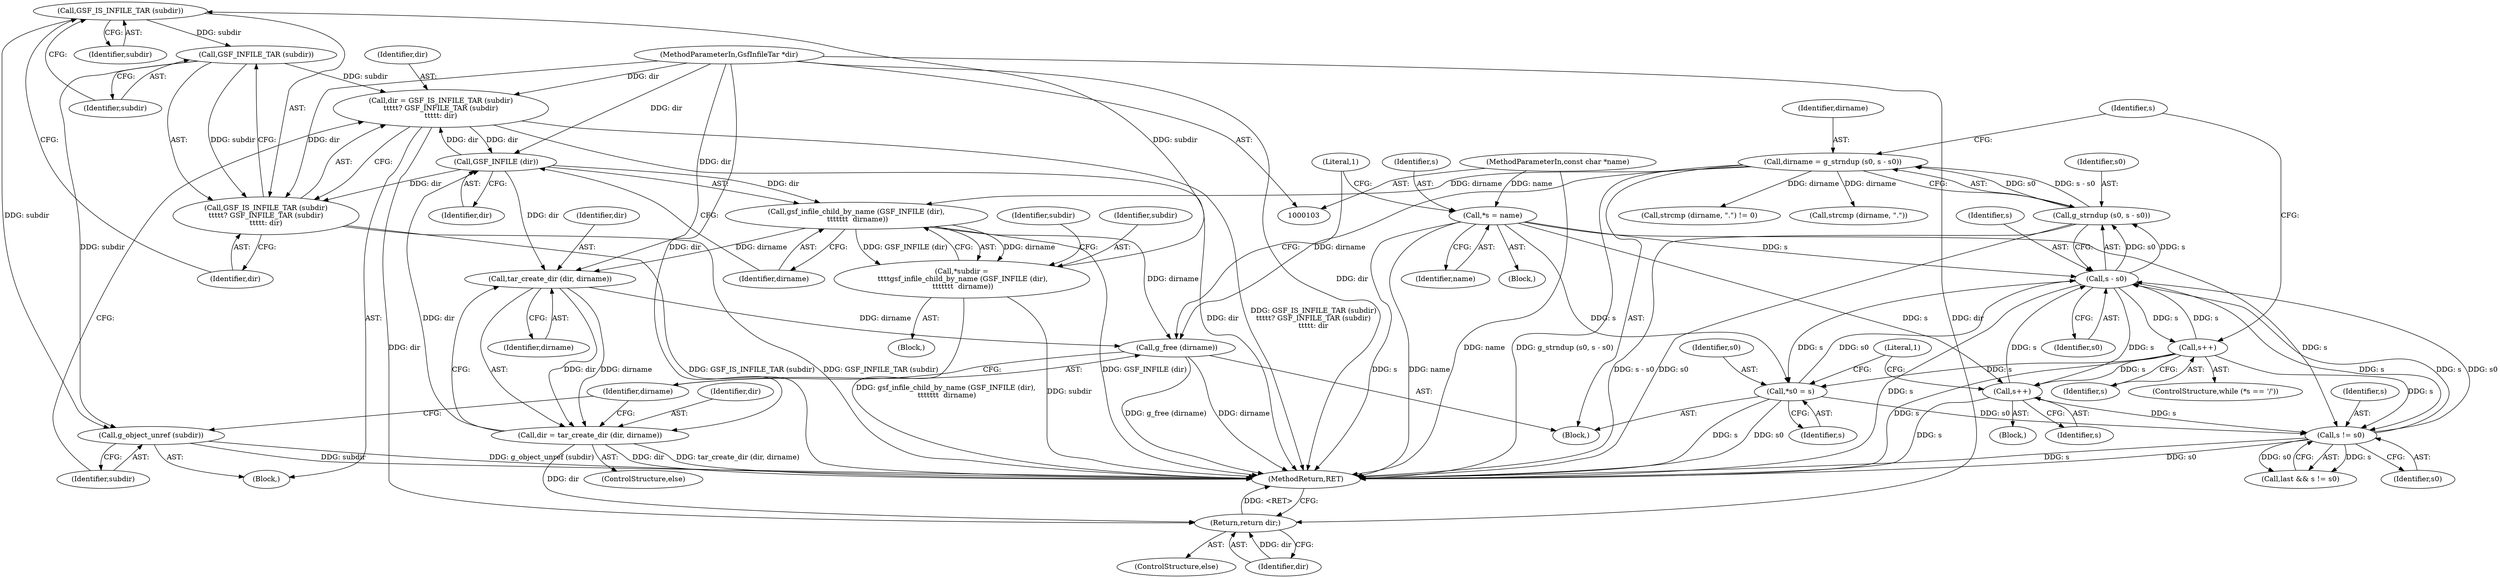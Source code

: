 digraph "0_libgsf_95a8351a75758cf10b3bf6abae0b6b461f90d9e5@pointer" {
"1000181" [label="(Call,GSF_IS_INFILE_TAR (subdir))"];
"1000169" [label="(Call,*subdir =\n \t\t\t\tgsf_infile_child_by_name (GSF_INFILE (dir),\n \t\t\t\t\t\t\t  dirname))"];
"1000171" [label="(Call,gsf_infile_child_by_name (GSF_INFILE (dir),\n \t\t\t\t\t\t\t  dirname))"];
"1000172" [label="(Call,GSF_INFILE (dir))"];
"1000189" [label="(Call,dir = tar_create_dir (dir, dirname))"];
"1000191" [label="(Call,tar_create_dir (dir, dirname))"];
"1000104" [label="(MethodParameterIn,GsfInfileTar *dir)"];
"1000178" [label="(Call,dir = GSF_IS_INFILE_TAR (subdir)\n\t\t\t\t\t? GSF_INFILE_TAR (subdir)\n\t\t\t\t\t: dir)"];
"1000183" [label="(Call,GSF_INFILE_TAR (subdir))"];
"1000181" [label="(Call,GSF_IS_INFILE_TAR (subdir))"];
"1000147" [label="(Call,dirname = g_strndup (s0, s - s0))"];
"1000149" [label="(Call,g_strndup (s0, s - s0))"];
"1000151" [label="(Call,s - s0)"];
"1000132" [label="(Call,s != s0)"];
"1000145" [label="(Call,s++)"];
"1000159" [label="(Call,s++)"];
"1000109" [label="(Call,*s = name)"];
"1000105" [label="(MethodParameterIn,const char *name)"];
"1000116" [label="(Call,*s0 = s)"];
"1000137" [label="(Return,return dir;)"];
"1000186" [label="(Call,g_object_unref (subdir))"];
"1000194" [label="(Call,g_free (dirname))"];
"1000180" [label="(Call,GSF_IS_INFILE_TAR (subdir)\n\t\t\t\t\t? GSF_INFILE_TAR (subdir)\n\t\t\t\t\t: dir)"];
"1000182" [label="(Identifier,subdir)"];
"1000188" [label="(ControlStructure,else)"];
"1000196" [label="(MethodReturn,RET)"];
"1000122" [label="(Block,)"];
"1000151" [label="(Call,s - s0)"];
"1000191" [label="(Call,tar_create_dir (dir, dirname))"];
"1000186" [label="(Call,g_object_unref (subdir))"];
"1000177" [label="(Block,)"];
"1000137" [label="(Return,return dir;)"];
"1000194" [label="(Call,g_free (dirname))"];
"1000167" [label="(Block,)"];
"1000130" [label="(Call,last && s != s0)"];
"1000180" [label="(Call,GSF_IS_INFILE_TAR (subdir)\n\t\t\t\t\t? GSF_INFILE_TAR (subdir)\n\t\t\t\t\t: dir)"];
"1000157" [label="(Identifier,s)"];
"1000104" [label="(MethodParameterIn,GsfInfileTar *dir)"];
"1000111" [label="(Identifier,name)"];
"1000109" [label="(Call,*s = name)"];
"1000171" [label="(Call,gsf_infile_child_by_name (GSF_INFILE (dir),\n \t\t\t\t\t\t\t  dirname))"];
"1000117" [label="(Identifier,s0)"];
"1000189" [label="(Call,dir = tar_create_dir (dir, dirname))"];
"1000110" [label="(Identifier,s)"];
"1000113" [label="(Literal,1)"];
"1000184" [label="(Identifier,subdir)"];
"1000190" [label="(Identifier,dir)"];
"1000118" [label="(Identifier,s)"];
"1000136" [label="(ControlStructure,else)"];
"1000148" [label="(Identifier,dirname)"];
"1000147" [label="(Call,dirname = g_strndup (s0, s - s0))"];
"1000169" [label="(Call,*subdir =\n \t\t\t\tgsf_infile_child_by_name (GSF_INFILE (dir),\n \t\t\t\t\t\t\t  dirname))"];
"1000160" [label="(Identifier,s)"];
"1000138" [label="(Identifier,dir)"];
"1000146" [label="(Identifier,s)"];
"1000183" [label="(Call,GSF_INFILE_TAR (subdir))"];
"1000178" [label="(Call,dir = GSF_IS_INFILE_TAR (subdir)\n\t\t\t\t\t? GSF_INFILE_TAR (subdir)\n\t\t\t\t\t: dir)"];
"1000153" [label="(Identifier,s0)"];
"1000133" [label="(Identifier,s)"];
"1000107" [label="(Block,)"];
"1000159" [label="(Call,s++)"];
"1000187" [label="(Identifier,subdir)"];
"1000162" [label="(Call,strcmp (dirname, \".\") != 0)"];
"1000163" [label="(Call,strcmp (dirname, \".\"))"];
"1000149" [label="(Call,g_strndup (s0, s - s0))"];
"1000116" [label="(Call,*s0 = s)"];
"1000195" [label="(Identifier,dirname)"];
"1000154" [label="(ControlStructure,while (*s == '/'))"];
"1000179" [label="(Identifier,dir)"];
"1000176" [label="(Identifier,subdir)"];
"1000134" [label="(Identifier,s0)"];
"1000192" [label="(Identifier,dir)"];
"1000170" [label="(Identifier,subdir)"];
"1000174" [label="(Identifier,dirname)"];
"1000114" [label="(Block,)"];
"1000152" [label="(Identifier,s)"];
"1000173" [label="(Identifier,dir)"];
"1000132" [label="(Call,s != s0)"];
"1000145" [label="(Call,s++)"];
"1000150" [label="(Identifier,s0)"];
"1000105" [label="(MethodParameterIn,const char *name)"];
"1000172" [label="(Call,GSF_INFILE (dir))"];
"1000185" [label="(Identifier,dir)"];
"1000193" [label="(Identifier,dirname)"];
"1000121" [label="(Literal,1)"];
"1000181" [label="(Call,GSF_IS_INFILE_TAR (subdir))"];
"1000181" -> "1000180"  [label="AST: "];
"1000181" -> "1000182"  [label="CFG: "];
"1000182" -> "1000181"  [label="AST: "];
"1000184" -> "1000181"  [label="CFG: "];
"1000185" -> "1000181"  [label="CFG: "];
"1000169" -> "1000181"  [label="DDG: subdir"];
"1000181" -> "1000183"  [label="DDG: subdir"];
"1000181" -> "1000186"  [label="DDG: subdir"];
"1000169" -> "1000167"  [label="AST: "];
"1000169" -> "1000171"  [label="CFG: "];
"1000170" -> "1000169"  [label="AST: "];
"1000171" -> "1000169"  [label="AST: "];
"1000176" -> "1000169"  [label="CFG: "];
"1000169" -> "1000196"  [label="DDG: gsf_infile_child_by_name (GSF_INFILE (dir),\n \t\t\t\t\t\t\t  dirname)"];
"1000169" -> "1000196"  [label="DDG: subdir"];
"1000171" -> "1000169"  [label="DDG: GSF_INFILE (dir)"];
"1000171" -> "1000169"  [label="DDG: dirname"];
"1000171" -> "1000174"  [label="CFG: "];
"1000172" -> "1000171"  [label="AST: "];
"1000174" -> "1000171"  [label="AST: "];
"1000171" -> "1000196"  [label="DDG: GSF_INFILE (dir)"];
"1000172" -> "1000171"  [label="DDG: dir"];
"1000147" -> "1000171"  [label="DDG: dirname"];
"1000171" -> "1000191"  [label="DDG: dirname"];
"1000171" -> "1000194"  [label="DDG: dirname"];
"1000172" -> "1000173"  [label="CFG: "];
"1000173" -> "1000172"  [label="AST: "];
"1000174" -> "1000172"  [label="CFG: "];
"1000189" -> "1000172"  [label="DDG: dir"];
"1000178" -> "1000172"  [label="DDG: dir"];
"1000104" -> "1000172"  [label="DDG: dir"];
"1000172" -> "1000178"  [label="DDG: dir"];
"1000172" -> "1000180"  [label="DDG: dir"];
"1000172" -> "1000191"  [label="DDG: dir"];
"1000189" -> "1000188"  [label="AST: "];
"1000189" -> "1000191"  [label="CFG: "];
"1000190" -> "1000189"  [label="AST: "];
"1000191" -> "1000189"  [label="AST: "];
"1000195" -> "1000189"  [label="CFG: "];
"1000189" -> "1000196"  [label="DDG: dir"];
"1000189" -> "1000196"  [label="DDG: tar_create_dir (dir, dirname)"];
"1000189" -> "1000137"  [label="DDG: dir"];
"1000191" -> "1000189"  [label="DDG: dir"];
"1000191" -> "1000189"  [label="DDG: dirname"];
"1000104" -> "1000189"  [label="DDG: dir"];
"1000191" -> "1000193"  [label="CFG: "];
"1000192" -> "1000191"  [label="AST: "];
"1000193" -> "1000191"  [label="AST: "];
"1000104" -> "1000191"  [label="DDG: dir"];
"1000191" -> "1000194"  [label="DDG: dirname"];
"1000104" -> "1000103"  [label="AST: "];
"1000104" -> "1000196"  [label="DDG: dir"];
"1000104" -> "1000137"  [label="DDG: dir"];
"1000104" -> "1000178"  [label="DDG: dir"];
"1000104" -> "1000180"  [label="DDG: dir"];
"1000178" -> "1000177"  [label="AST: "];
"1000178" -> "1000180"  [label="CFG: "];
"1000179" -> "1000178"  [label="AST: "];
"1000180" -> "1000178"  [label="AST: "];
"1000187" -> "1000178"  [label="CFG: "];
"1000178" -> "1000196"  [label="DDG: dir"];
"1000178" -> "1000196"  [label="DDG: GSF_IS_INFILE_TAR (subdir)\n\t\t\t\t\t? GSF_INFILE_TAR (subdir)\n\t\t\t\t\t: dir"];
"1000178" -> "1000137"  [label="DDG: dir"];
"1000183" -> "1000178"  [label="DDG: subdir"];
"1000183" -> "1000180"  [label="AST: "];
"1000183" -> "1000184"  [label="CFG: "];
"1000184" -> "1000183"  [label="AST: "];
"1000180" -> "1000183"  [label="CFG: "];
"1000183" -> "1000180"  [label="DDG: subdir"];
"1000183" -> "1000186"  [label="DDG: subdir"];
"1000147" -> "1000114"  [label="AST: "];
"1000147" -> "1000149"  [label="CFG: "];
"1000148" -> "1000147"  [label="AST: "];
"1000149" -> "1000147"  [label="AST: "];
"1000157" -> "1000147"  [label="CFG: "];
"1000147" -> "1000196"  [label="DDG: g_strndup (s0, s - s0)"];
"1000149" -> "1000147"  [label="DDG: s0"];
"1000149" -> "1000147"  [label="DDG: s - s0"];
"1000147" -> "1000162"  [label="DDG: dirname"];
"1000147" -> "1000163"  [label="DDG: dirname"];
"1000147" -> "1000194"  [label="DDG: dirname"];
"1000149" -> "1000151"  [label="CFG: "];
"1000150" -> "1000149"  [label="AST: "];
"1000151" -> "1000149"  [label="AST: "];
"1000149" -> "1000196"  [label="DDG: s - s0"];
"1000149" -> "1000196"  [label="DDG: s0"];
"1000151" -> "1000149"  [label="DDG: s0"];
"1000151" -> "1000149"  [label="DDG: s"];
"1000151" -> "1000153"  [label="CFG: "];
"1000152" -> "1000151"  [label="AST: "];
"1000153" -> "1000151"  [label="AST: "];
"1000151" -> "1000196"  [label="DDG: s"];
"1000151" -> "1000116"  [label="DDG: s"];
"1000151" -> "1000132"  [label="DDG: s"];
"1000151" -> "1000145"  [label="DDG: s"];
"1000132" -> "1000151"  [label="DDG: s"];
"1000132" -> "1000151"  [label="DDG: s0"];
"1000145" -> "1000151"  [label="DDG: s"];
"1000159" -> "1000151"  [label="DDG: s"];
"1000109" -> "1000151"  [label="DDG: s"];
"1000116" -> "1000151"  [label="DDG: s0"];
"1000151" -> "1000159"  [label="DDG: s"];
"1000132" -> "1000130"  [label="AST: "];
"1000132" -> "1000134"  [label="CFG: "];
"1000133" -> "1000132"  [label="AST: "];
"1000134" -> "1000132"  [label="AST: "];
"1000130" -> "1000132"  [label="CFG: "];
"1000132" -> "1000196"  [label="DDG: s"];
"1000132" -> "1000196"  [label="DDG: s0"];
"1000132" -> "1000130"  [label="DDG: s"];
"1000132" -> "1000130"  [label="DDG: s0"];
"1000145" -> "1000132"  [label="DDG: s"];
"1000159" -> "1000132"  [label="DDG: s"];
"1000109" -> "1000132"  [label="DDG: s"];
"1000116" -> "1000132"  [label="DDG: s0"];
"1000145" -> "1000122"  [label="AST: "];
"1000145" -> "1000146"  [label="CFG: "];
"1000146" -> "1000145"  [label="AST: "];
"1000121" -> "1000145"  [label="CFG: "];
"1000145" -> "1000196"  [label="DDG: s"];
"1000159" -> "1000145"  [label="DDG: s"];
"1000109" -> "1000145"  [label="DDG: s"];
"1000159" -> "1000154"  [label="AST: "];
"1000159" -> "1000160"  [label="CFG: "];
"1000160" -> "1000159"  [label="AST: "];
"1000157" -> "1000159"  [label="CFG: "];
"1000159" -> "1000196"  [label="DDG: s"];
"1000159" -> "1000116"  [label="DDG: s"];
"1000109" -> "1000107"  [label="AST: "];
"1000109" -> "1000111"  [label="CFG: "];
"1000110" -> "1000109"  [label="AST: "];
"1000111" -> "1000109"  [label="AST: "];
"1000113" -> "1000109"  [label="CFG: "];
"1000109" -> "1000196"  [label="DDG: s"];
"1000109" -> "1000196"  [label="DDG: name"];
"1000105" -> "1000109"  [label="DDG: name"];
"1000109" -> "1000116"  [label="DDG: s"];
"1000105" -> "1000103"  [label="AST: "];
"1000105" -> "1000196"  [label="DDG: name"];
"1000116" -> "1000114"  [label="AST: "];
"1000116" -> "1000118"  [label="CFG: "];
"1000117" -> "1000116"  [label="AST: "];
"1000118" -> "1000116"  [label="AST: "];
"1000121" -> "1000116"  [label="CFG: "];
"1000116" -> "1000196"  [label="DDG: s"];
"1000116" -> "1000196"  [label="DDG: s0"];
"1000137" -> "1000136"  [label="AST: "];
"1000137" -> "1000138"  [label="CFG: "];
"1000138" -> "1000137"  [label="AST: "];
"1000196" -> "1000137"  [label="CFG: "];
"1000137" -> "1000196"  [label="DDG: <RET>"];
"1000138" -> "1000137"  [label="DDG: dir"];
"1000186" -> "1000177"  [label="AST: "];
"1000186" -> "1000187"  [label="CFG: "];
"1000187" -> "1000186"  [label="AST: "];
"1000195" -> "1000186"  [label="CFG: "];
"1000186" -> "1000196"  [label="DDG: g_object_unref (subdir)"];
"1000186" -> "1000196"  [label="DDG: subdir"];
"1000194" -> "1000114"  [label="AST: "];
"1000194" -> "1000195"  [label="CFG: "];
"1000195" -> "1000194"  [label="AST: "];
"1000113" -> "1000194"  [label="CFG: "];
"1000194" -> "1000196"  [label="DDG: g_free (dirname)"];
"1000194" -> "1000196"  [label="DDG: dirname"];
"1000180" -> "1000185"  [label="CFG: "];
"1000185" -> "1000180"  [label="AST: "];
"1000180" -> "1000196"  [label="DDG: GSF_IS_INFILE_TAR (subdir)"];
"1000180" -> "1000196"  [label="DDG: GSF_INFILE_TAR (subdir)"];
}
